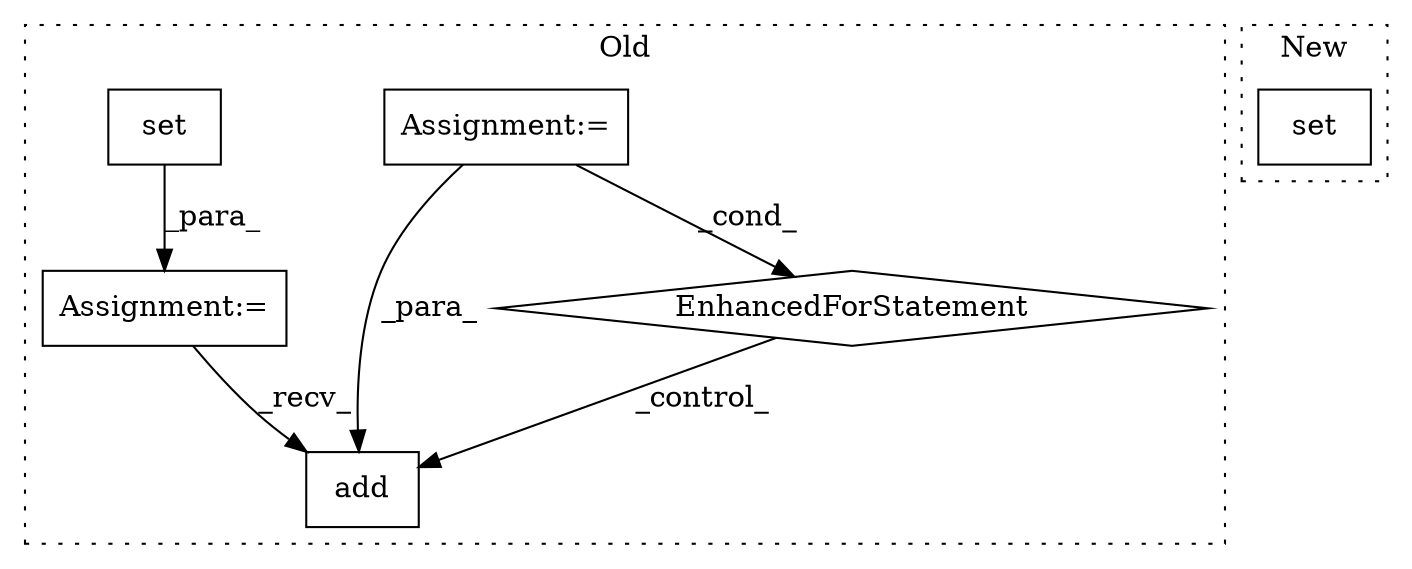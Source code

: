 digraph G {
subgraph cluster0 {
1 [label="add" a="32" s="2319,2329" l="4,1" shape="box"];
3 [label="EnhancedForStatement" a="70" s="2080,2161" l="61,2" shape="diamond"];
4 [label="Assignment:=" a="7" s="2080,2161" l="61,2" shape="box"];
5 [label="Assignment:=" a="7" s="1997" l="1" shape="box"];
6 [label="set" a="32" s="1998" l="5" shape="box"];
label = "Old";
style="dotted";
}
subgraph cluster1 {
2 [label="set" a="32" s="2061,2270" l="13,-3" shape="box"];
label = "New";
style="dotted";
}
3 -> 1 [label="_control_"];
4 -> 1 [label="_para_"];
4 -> 3 [label="_cond_"];
5 -> 1 [label="_recv_"];
6 -> 5 [label="_para_"];
}